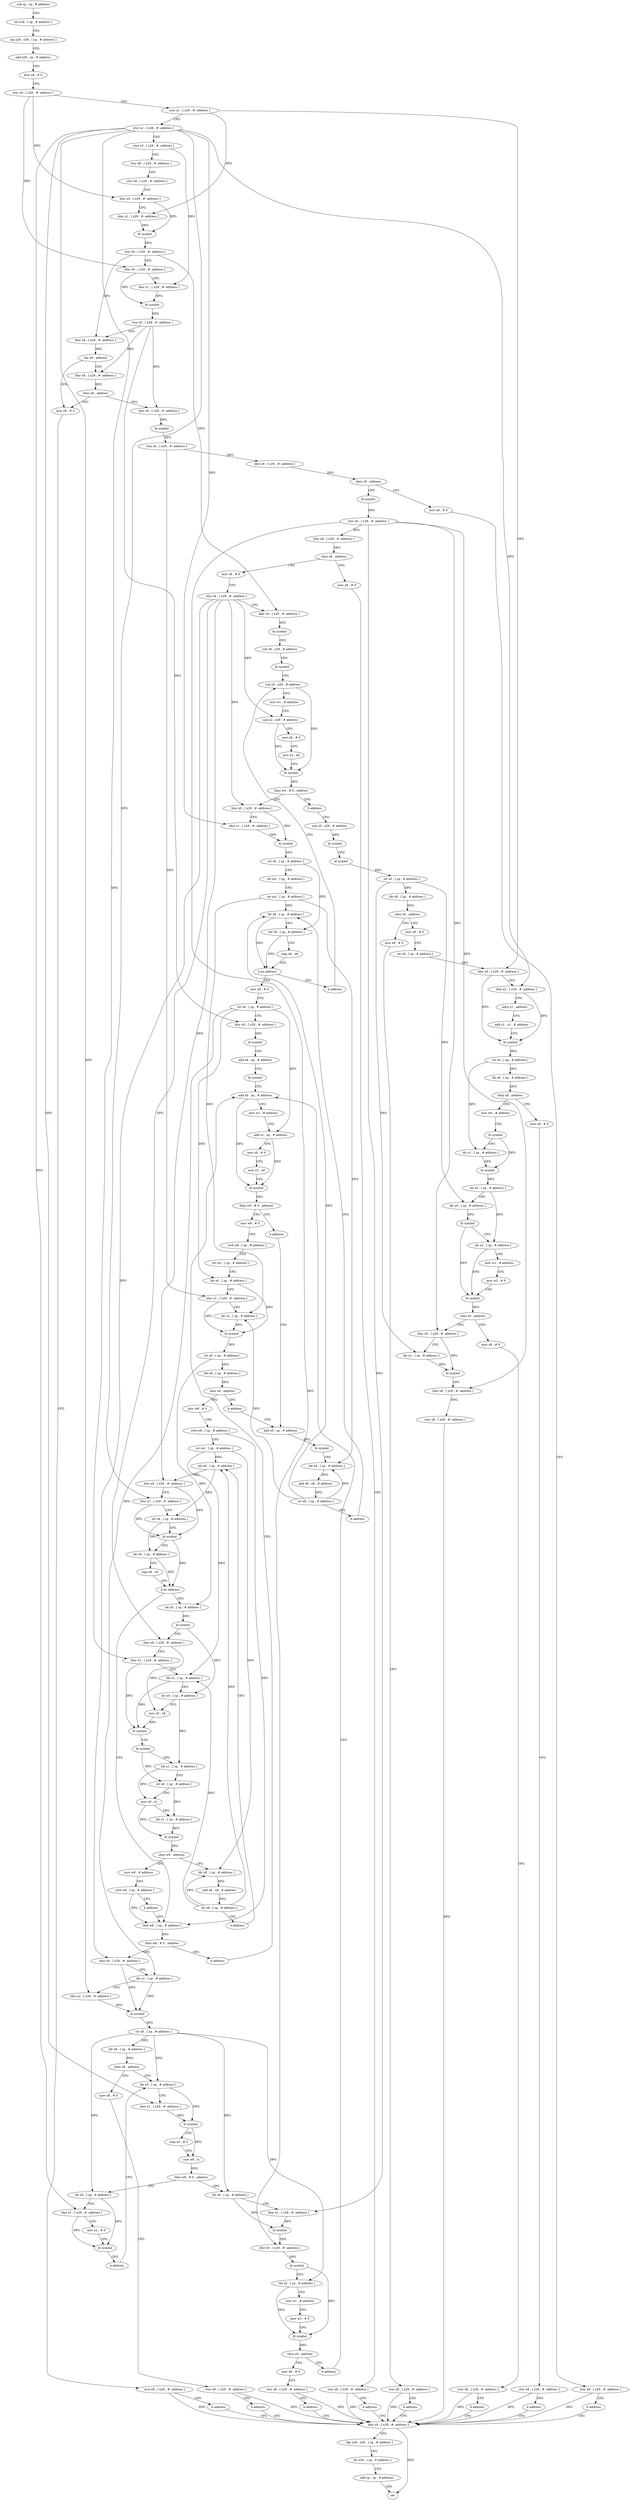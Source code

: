 digraph "func" {
"98704" [label = "sub sp , sp , # address" ]
"98708" [label = "str x28 , [ sp , # address ]" ]
"98712" [label = "stp x29 , x30 , [ sp , # address ]" ]
"98716" [label = "add x29 , sp , # address" ]
"98720" [label = "mov x8 , # 0" ]
"98724" [label = "stur x0 , [ x29 , #- address ]" ]
"98728" [label = "stur x1 , [ x29 , #- address ]" ]
"98732" [label = "stur x2 , [ x29 , #- address ]" ]
"98736" [label = "stur x3 , [ x29 , #- address ]" ]
"98740" [label = "stur x8 , [ x29 , #- address ]" ]
"98744" [label = "stur x8 , [ x29 , #- address ]" ]
"98748" [label = "ldur x0 , [ x29 , #- address ]" ]
"98752" [label = "ldur x1 , [ x29 , #- address ]" ]
"98756" [label = "bl symbol" ]
"98760" [label = "stur x0 , [ x29 , #- address ]" ]
"98764" [label = "ldur x0 , [ x29 , #- address ]" ]
"98768" [label = "ldur x1 , [ x29 , #- address ]" ]
"98772" [label = "bl symbol" ]
"98776" [label = "stur x0 , [ x29 , #- address ]" ]
"98780" [label = "ldur x8 , [ x29 , #- address ]" ]
"98784" [label = "cbz x8 , address" ]
"98796" [label = "mov x8 , # 0" ]
"98788" [label = "ldur x8 , [ x29 , #- address ]" ]
"98800" [label = "stur x8 , [ x29 , #- address ]" ]
"98804" [label = "b address" ]
"99544" [label = "ldur x0 , [ x29 , #- address ]" ]
"98792" [label = "cbnz x8 , address" ]
"98808" [label = "ldur x0 , [ x29 , #- address ]" ]
"99548" [label = "ldp x29 , x30 , [ sp , # address ]" ]
"99552" [label = "ldr x28 , [ sp , # address ]" ]
"99556" [label = "add sp , sp , # address" ]
"99560" [label = "ret" ]
"98812" [label = "bl symbol" ]
"98816" [label = "stur x0 , [ x29 , #- address ]" ]
"98820" [label = "ldur x8 , [ x29 , #- address ]" ]
"98824" [label = "cbnz x8 , address" ]
"98840" [label = "bl symbol" ]
"98828" [label = "mov x8 , # 0" ]
"98844" [label = "stur x0 , [ x29 , #- address ]" ]
"98848" [label = "ldur x8 , [ x29 , #- address ]" ]
"98852" [label = "cbnz x8 , address" ]
"98868" [label = "mov x8 , # 0" ]
"98856" [label = "mov x8 , # 0" ]
"98832" [label = "stur x8 , [ x29 , #- address ]" ]
"98836" [label = "b address" ]
"98872" [label = "stur x8 , [ x29 , #- address ]" ]
"98876" [label = "ldur x0 , [ x29 , #- address ]" ]
"98880" [label = "bl symbol" ]
"98884" [label = "sub x8 , x29 , # address" ]
"98888" [label = "bl symbol" ]
"98892" [label = "sub x0 , x29 , # address" ]
"98860" [label = "stur x8 , [ x29 , #- address ]" ]
"98864" [label = "b address" ]
"98924" [label = "ldur x0 , [ x29 , #- address ]" ]
"98928" [label = "ldur x1 , [ x29 , #- address ]" ]
"98932" [label = "bl symbol" ]
"98936" [label = "str x0 , [ sp , # address ]" ]
"98940" [label = "str xzr , [ sp , # address ]" ]
"98944" [label = "str xzr , [ sp , # address ]" ]
"98948" [label = "ldr x8 , [ sp , # address ]" ]
"98920" [label = "b address" ]
"99376" [label = "sub x0 , x29 , # address" ]
"99372" [label = "b address" ]
"98964" [label = "mov x8 , # 0" ]
"98968" [label = "str x8 , [ sp , # address ]" ]
"98972" [label = "ldur x0 , [ x29 , #- address ]" ]
"98976" [label = "bl symbol" ]
"98980" [label = "add x8 , sp , # address" ]
"98984" [label = "bl symbol" ]
"98988" [label = "add x0 , sp , # address" ]
"99380" [label = "bl symbol" ]
"99384" [label = "bl symbol" ]
"99388" [label = "str x0 , [ sp , # address ]" ]
"99392" [label = "ldr x8 , [ sp , # address ]" ]
"99396" [label = "cbnz x8 , address" ]
"99412" [label = "mov x8 , # 0" ]
"99400" [label = "mov x8 , # 0" ]
"98896" [label = "mov w1 , # address" ]
"98900" [label = "sub x2 , x29 , # address" ]
"98904" [label = "mov x8 , # 0" ]
"98908" [label = "mov x3 , x8" ]
"98912" [label = "bl symbol" ]
"98916" [label = "tbnz w0 , # 0 , address" ]
"99020" [label = "mov w8 , # 0" ]
"99024" [label = "strb w8 , [ sp , # address ]" ]
"99028" [label = "str xzr , [ sp , # address ]" ]
"99032" [label = "ldr x0 , [ sp , # address ]" ]
"99036" [label = "ldur x1 , [ x29 , #- address ]" ]
"99040" [label = "ldr x2 , [ sp , # address ]" ]
"99044" [label = "bl symbol" ]
"99048" [label = "str x0 , [ sp , # address ]" ]
"99052" [label = "ldr x9 , [ sp , # address ]" ]
"99056" [label = "cbnz x9 , address" ]
"99064" [label = "mov w8 , # 0" ]
"99060" [label = "b address" ]
"99016" [label = "b address" ]
"99348" [label = "add x0 , sp , # address" ]
"99416" [label = "str x8 , [ sp , # address ]" ]
"99420" [label = "ldur x0 , [ x29 , #- address ]" ]
"99424" [label = "ldur x2 , [ x29 , #- address ]" ]
"99428" [label = "adrp x1 , address" ]
"99432" [label = "add x1 , x1 , # address" ]
"99436" [label = "bl symbol" ]
"99440" [label = "str x0 , [ sp , # address ]" ]
"99444" [label = "ldr x8 , [ sp , # address ]" ]
"99448" [label = "cbnz x8 , address" ]
"99464" [label = "mov w0 , # address" ]
"99452" [label = "mov x8 , # 0" ]
"99404" [label = "stur x8 , [ x29 , #- address ]" ]
"99408" [label = "b address" ]
"99068" [label = "strb w8 , [ sp , # address ]" ]
"99072" [label = "str xzr , [ sp , # address ]" ]
"99076" [label = "ldr x8 , [ sp , # address ]" ]
"99352" [label = "bl symbol" ]
"99356" [label = "ldr x8 , [ sp , # address ]" ]
"99360" [label = "add x8 , x8 , # address" ]
"99364" [label = "str x8 , [ sp , # address ]" ]
"99368" [label = "b address" ]
"99468" [label = "bl symbol" ]
"99472" [label = "ldr x1 , [ sp , # address ]" ]
"99476" [label = "bl symbol" ]
"99480" [label = "str x0 , [ sp , # address ]" ]
"99484" [label = "ldr x0 , [ sp , # address ]" ]
"99488" [label = "bl symbol" ]
"99492" [label = "ldr x2 , [ sp , # address ]" ]
"99496" [label = "mov w1 , # address" ]
"99500" [label = "mov w3 , # 0" ]
"99504" [label = "bl symbol" ]
"99508" [label = "cbnz x0 , address" ]
"99524" [label = "ldur x0 , [ x29 , #- address ]" ]
"99512" [label = "mov x8 , # 0" ]
"99456" [label = "stur x8 , [ x29 , #- address ]" ]
"99460" [label = "b address" ]
"99196" [label = "ldrb w8 , [ sp , # address ]" ]
"99200" [label = "tbnz w8 , # 0 , address" ]
"99208" [label = "ldur x0 , [ x29 , #- address ]" ]
"99204" [label = "b address" ]
"99108" [label = "ldr x0 , [ sp , # address ]" ]
"99112" [label = "bl symbol" ]
"99116" [label = "ldur x8 , [ x29 , #- address ]" ]
"99120" [label = "ldur x1 , [ x29 , #- address ]" ]
"99124" [label = "ldr x2 , [ sp , # address ]" ]
"99128" [label = "str x0 , [ sp , # address ]" ]
"99132" [label = "mov x0 , x8" ]
"99136" [label = "bl symbol" ]
"99140" [label = "bl symbol" ]
"99144" [label = "ldr x1 , [ sp , # address ]" ]
"99148" [label = "str x0 , [ sp , # address ]" ]
"99152" [label = "mov x0 , x1" ]
"99156" [label = "ldr x1 , [ sp , # address ]" ]
"99160" [label = "bl symbol" ]
"99164" [label = "cbnz w0 , address" ]
"99180" [label = "ldr x8 , [ sp , # address ]" ]
"99168" [label = "mov w8 , # address" ]
"98952" [label = "ldr x9 , [ sp , # address ]" ]
"98956" [label = "cmp x8 , x9" ]
"98960" [label = "b.hs address" ]
"99528" [label = "ldr x1 , [ sp , # address ]" ]
"99532" [label = "bl symbol" ]
"99536" [label = "ldur x8 , [ x29 , #- address ]" ]
"99540" [label = "stur x8 , [ x29 , #- address ]" ]
"99516" [label = "stur x8 , [ x29 , #- address ]" ]
"99520" [label = "b address" ]
"99212" [label = "ldr x1 , [ sp , # address ]" ]
"99216" [label = "ldur x2 , [ x29 , #- address ]" ]
"99220" [label = "bl symbol" ]
"99224" [label = "str x0 , [ sp , # address ]" ]
"99228" [label = "ldr x8 , [ sp , # address ]" ]
"99232" [label = "cbnz x8 , address" ]
"99248" [label = "ldr x0 , [ sp , # address ]" ]
"99236" [label = "mov x8 , # 0" ]
"99184" [label = "add x8 , x8 , # address" ]
"99188" [label = "str x8 , [ sp , # address ]" ]
"99192" [label = "b address" ]
"99172" [label = "strb w8 , [ sp , # address ]" ]
"99176" [label = "b address" ]
"99252" [label = "ldur x1 , [ x29 , #- address ]" ]
"99256" [label = "bl symbol" ]
"99260" [label = "cmp x0 , # 0" ]
"99264" [label = "cset w8 , ls" ]
"99268" [label = "tbnz w8 , # 0 , address" ]
"99292" [label = "ldr x0 , [ sp , # address ]" ]
"99272" [label = "ldr x0 , [ sp , # address ]" ]
"99240" [label = "stur x8 , [ x29 , #- address ]" ]
"99244" [label = "b address" ]
"98992" [label = "mov w1 , # address" ]
"98996" [label = "add x2 , sp , # address" ]
"99000" [label = "mov x8 , # 0" ]
"99004" [label = "mov x3 , x8" ]
"99008" [label = "bl symbol" ]
"99012" [label = "tbnz w0 , # 0 , address" ]
"99080" [label = "ldur x0 , [ x29 , #- address ]" ]
"99084" [label = "ldur x1 , [ x29 , #- address ]" ]
"99088" [label = "str x8 , [ sp , # address ]" ]
"99092" [label = "bl symbol" ]
"99096" [label = "ldr x8 , [ sp , # address ]" ]
"99100" [label = "cmp x8 , x0" ]
"99104" [label = "b.hs address" ]
"99296" [label = "ldur x1 , [ x29 , #- address ]" ]
"99300" [label = "bl symbol" ]
"99304" [label = "ldur x0 , [ x29 , #- address ]" ]
"99308" [label = "bl symbol" ]
"99312" [label = "ldr x2 , [ sp , # address ]" ]
"99316" [label = "mov w1 , # address" ]
"99320" [label = "mov w3 , # 0" ]
"99324" [label = "bl symbol" ]
"99328" [label = "cbnz x0 , address" ]
"99344" [label = "b address" ]
"99332" [label = "mov x8 , # 0" ]
"99276" [label = "ldur x1 , [ x29 , #- address ]" ]
"99280" [label = "mov x2 , # 0" ]
"99284" [label = "bl symbol" ]
"99288" [label = "b address" ]
"99336" [label = "stur x8 , [ x29 , #- address ]" ]
"99340" [label = "b address" ]
"98704" -> "98708" [ label = "CFG" ]
"98708" -> "98712" [ label = "CFG" ]
"98712" -> "98716" [ label = "CFG" ]
"98716" -> "98720" [ label = "CFG" ]
"98720" -> "98724" [ label = "CFG" ]
"98724" -> "98728" [ label = "CFG" ]
"98724" -> "98748" [ label = "DFG" ]
"98724" -> "98764" [ label = "DFG" ]
"98728" -> "98732" [ label = "CFG" ]
"98728" -> "98752" [ label = "DFG" ]
"98728" -> "99420" [ label = "DFG" ]
"98732" -> "98736" [ label = "CFG" ]
"98732" -> "98928" [ label = "DFG" ]
"98732" -> "99424" [ label = "DFG" ]
"98732" -> "99084" [ label = "DFG" ]
"98732" -> "99120" [ label = "DFG" ]
"98732" -> "99216" [ label = "DFG" ]
"98732" -> "99252" [ label = "DFG" ]
"98732" -> "99276" [ label = "DFG" ]
"98736" -> "98740" [ label = "CFG" ]
"98736" -> "98768" [ label = "DFG" ]
"98740" -> "98744" [ label = "CFG" ]
"98744" -> "98748" [ label = "CFG" ]
"98748" -> "98752" [ label = "CFG" ]
"98748" -> "98756" [ label = "DFG" ]
"98752" -> "98756" [ label = "DFG" ]
"98756" -> "98760" [ label = "DFG" ]
"98760" -> "98764" [ label = "CFG" ]
"98760" -> "98780" [ label = "DFG" ]
"98760" -> "98876" [ label = "DFG" ]
"98764" -> "98768" [ label = "CFG" ]
"98764" -> "98772" [ label = "DFG" ]
"98768" -> "98772" [ label = "DFG" ]
"98772" -> "98776" [ label = "DFG" ]
"98776" -> "98780" [ label = "CFG" ]
"98776" -> "98788" [ label = "DFG" ]
"98776" -> "98808" [ label = "DFG" ]
"98776" -> "98972" [ label = "DFG" ]
"98780" -> "98784" [ label = "DFG" ]
"98784" -> "98796" [ label = "CFG" ]
"98784" -> "98788" [ label = "CFG" ]
"98796" -> "98800" [ label = "CFG" ]
"98788" -> "98792" [ label = "DFG" ]
"98800" -> "98804" [ label = "CFG" ]
"98800" -> "99544" [ label = "DFG" ]
"98804" -> "99544" [ label = "CFG" ]
"99544" -> "99548" [ label = "CFG" ]
"99544" -> "99560" [ label = "DFG" ]
"98792" -> "98808" [ label = "CFG" ]
"98792" -> "98796" [ label = "CFG" ]
"98808" -> "98812" [ label = "DFG" ]
"99548" -> "99552" [ label = "CFG" ]
"99552" -> "99556" [ label = "CFG" ]
"99556" -> "99560" [ label = "CFG" ]
"98812" -> "98816" [ label = "DFG" ]
"98816" -> "98820" [ label = "DFG" ]
"98816" -> "99036" [ label = "DFG" ]
"98820" -> "98824" [ label = "DFG" ]
"98824" -> "98840" [ label = "CFG" ]
"98824" -> "98828" [ label = "CFG" ]
"98840" -> "98844" [ label = "DFG" ]
"98828" -> "98832" [ label = "CFG" ]
"98844" -> "98848" [ label = "DFG" ]
"98844" -> "99524" [ label = "DFG" ]
"98844" -> "99536" [ label = "DFG" ]
"98844" -> "99296" [ label = "DFG" ]
"98844" -> "99304" [ label = "DFG" ]
"98848" -> "98852" [ label = "DFG" ]
"98852" -> "98868" [ label = "CFG" ]
"98852" -> "98856" [ label = "CFG" ]
"98868" -> "98872" [ label = "CFG" ]
"98856" -> "98860" [ label = "CFG" ]
"98832" -> "98836" [ label = "CFG" ]
"98832" -> "99544" [ label = "DFG" ]
"98836" -> "99544" [ label = "CFG" ]
"98872" -> "98876" [ label = "CFG" ]
"98872" -> "98924" [ label = "DFG" ]
"98872" -> "99080" [ label = "DFG" ]
"98872" -> "99116" [ label = "DFG" ]
"98872" -> "99208" [ label = "DFG" ]
"98872" -> "98900" [ label = "DFG" ]
"98876" -> "98880" [ label = "DFG" ]
"98880" -> "98884" [ label = "CFG" ]
"98884" -> "98888" [ label = "CFG" ]
"98888" -> "98892" [ label = "CFG" ]
"98892" -> "98896" [ label = "CFG" ]
"98892" -> "98912" [ label = "DFG" ]
"98860" -> "98864" [ label = "CFG" ]
"98860" -> "99544" [ label = "DFG" ]
"98864" -> "99544" [ label = "CFG" ]
"98924" -> "98928" [ label = "CFG" ]
"98924" -> "98932" [ label = "DFG" ]
"98928" -> "98932" [ label = "DFG" ]
"98932" -> "98936" [ label = "DFG" ]
"98936" -> "98940" [ label = "CFG" ]
"98936" -> "98952" [ label = "DFG" ]
"98940" -> "98944" [ label = "CFG" ]
"98944" -> "98948" [ label = "DFG" ]
"98944" -> "99040" [ label = "DFG" ]
"98944" -> "99356" [ label = "DFG" ]
"98948" -> "98952" [ label = "CFG" ]
"98948" -> "98960" [ label = "DFG" ]
"98920" -> "99376" [ label = "CFG" ]
"99376" -> "99380" [ label = "DFG" ]
"99372" -> "98892" [ label = "CFG" ]
"98964" -> "98968" [ label = "CFG" ]
"98968" -> "98972" [ label = "CFG" ]
"98968" -> "99032" [ label = "DFG" ]
"98968" -> "99212" [ label = "DFG" ]
"98968" -> "98996" [ label = "DFG" ]
"98972" -> "98976" [ label = "DFG" ]
"98976" -> "98980" [ label = "CFG" ]
"98980" -> "98984" [ label = "CFG" ]
"98984" -> "98988" [ label = "CFG" ]
"98988" -> "98992" [ label = "CFG" ]
"98988" -> "99008" [ label = "DFG" ]
"99380" -> "99384" [ label = "CFG" ]
"99384" -> "99388" [ label = "DFG" ]
"99388" -> "99392" [ label = "DFG" ]
"99388" -> "99484" [ label = "DFG" ]
"99388" -> "99528" [ label = "DFG" ]
"99392" -> "99396" [ label = "DFG" ]
"99396" -> "99412" [ label = "CFG" ]
"99396" -> "99400" [ label = "CFG" ]
"99412" -> "99416" [ label = "CFG" ]
"99400" -> "99404" [ label = "CFG" ]
"98896" -> "98900" [ label = "CFG" ]
"98900" -> "98904" [ label = "CFG" ]
"98900" -> "98912" [ label = "DFG" ]
"98904" -> "98908" [ label = "CFG" ]
"98908" -> "98912" [ label = "CFG" ]
"98912" -> "98916" [ label = "DFG" ]
"98916" -> "98924" [ label = "CFG" ]
"98916" -> "98920" [ label = "CFG" ]
"99020" -> "99024" [ label = "CFG" ]
"99024" -> "99028" [ label = "CFG" ]
"99028" -> "99032" [ label = "CFG" ]
"99032" -> "99036" [ label = "CFG" ]
"99032" -> "99044" [ label = "DFG" ]
"99036" -> "99040" [ label = "CFG" ]
"99036" -> "99044" [ label = "DFG" ]
"99040" -> "99044" [ label = "DFG" ]
"99044" -> "99048" [ label = "DFG" ]
"99048" -> "99052" [ label = "DFG" ]
"99048" -> "99108" [ label = "DFG" ]
"99052" -> "99056" [ label = "DFG" ]
"99056" -> "99064" [ label = "CFG" ]
"99056" -> "99060" [ label = "CFG" ]
"99064" -> "99068" [ label = "CFG" ]
"99060" -> "99348" [ label = "CFG" ]
"99016" -> "99348" [ label = "CFG" ]
"99348" -> "99352" [ label = "DFG" ]
"99416" -> "99420" [ label = "CFG" ]
"99420" -> "99424" [ label = "CFG" ]
"99420" -> "99436" [ label = "DFG" ]
"99424" -> "99428" [ label = "CFG" ]
"99424" -> "99436" [ label = "DFG" ]
"99428" -> "99432" [ label = "CFG" ]
"99432" -> "99436" [ label = "CFG" ]
"99436" -> "99440" [ label = "DFG" ]
"99440" -> "99444" [ label = "DFG" ]
"99440" -> "99472" [ label = "DFG" ]
"99444" -> "99448" [ label = "DFG" ]
"99448" -> "99464" [ label = "CFG" ]
"99448" -> "99452" [ label = "CFG" ]
"99464" -> "99468" [ label = "CFG" ]
"99452" -> "99456" [ label = "CFG" ]
"99404" -> "99408" [ label = "CFG" ]
"99404" -> "99544" [ label = "DFG" ]
"99408" -> "99544" [ label = "CFG" ]
"99068" -> "99072" [ label = "CFG" ]
"99068" -> "99196" [ label = "DFG" ]
"99072" -> "99076" [ label = "DFG" ]
"99072" -> "99124" [ label = "DFG" ]
"99072" -> "99180" [ label = "DFG" ]
"99076" -> "99080" [ label = "CFG" ]
"99076" -> "99088" [ label = "DFG" ]
"99352" -> "99356" [ label = "CFG" ]
"99356" -> "99360" [ label = "DFG" ]
"99360" -> "99364" [ label = "DFG" ]
"99364" -> "99368" [ label = "CFG" ]
"99364" -> "98948" [ label = "DFG" ]
"99364" -> "99040" [ label = "DFG" ]
"99364" -> "99356" [ label = "DFG" ]
"99368" -> "98948" [ label = "CFG" ]
"99468" -> "99472" [ label = "CFG" ]
"99468" -> "99476" [ label = "DFG" ]
"99472" -> "99476" [ label = "DFG" ]
"99476" -> "99480" [ label = "DFG" ]
"99480" -> "99484" [ label = "CFG" ]
"99480" -> "99492" [ label = "DFG" ]
"99484" -> "99488" [ label = "DFG" ]
"99488" -> "99492" [ label = "CFG" ]
"99488" -> "99504" [ label = "DFG" ]
"99492" -> "99496" [ label = "CFG" ]
"99492" -> "99504" [ label = "DFG" ]
"99496" -> "99500" [ label = "CFG" ]
"99500" -> "99504" [ label = "CFG" ]
"99504" -> "99508" [ label = "DFG" ]
"99508" -> "99524" [ label = "CFG" ]
"99508" -> "99512" [ label = "CFG" ]
"99524" -> "99528" [ label = "CFG" ]
"99524" -> "99532" [ label = "DFG" ]
"99512" -> "99516" [ label = "CFG" ]
"99456" -> "99460" [ label = "CFG" ]
"99456" -> "99544" [ label = "DFG" ]
"99460" -> "99544" [ label = "CFG" ]
"99196" -> "99200" [ label = "DFG" ]
"99200" -> "99208" [ label = "CFG" ]
"99200" -> "99204" [ label = "CFG" ]
"99208" -> "99212" [ label = "CFG" ]
"99208" -> "99220" [ label = "DFG" ]
"99204" -> "98988" [ label = "CFG" ]
"99108" -> "99112" [ label = "DFG" ]
"99112" -> "99116" [ label = "CFG" ]
"99112" -> "99128" [ label = "DFG" ]
"99116" -> "99120" [ label = "CFG" ]
"99116" -> "99132" [ label = "DFG" ]
"99120" -> "99124" [ label = "CFG" ]
"99120" -> "99136" [ label = "DFG" ]
"99124" -> "99128" [ label = "CFG" ]
"99124" -> "99136" [ label = "DFG" ]
"99128" -> "99132" [ label = "CFG" ]
"99128" -> "99144" [ label = "DFG" ]
"99132" -> "99136" [ label = "DFG" ]
"99136" -> "99140" [ label = "CFG" ]
"99140" -> "99144" [ label = "CFG" ]
"99140" -> "99148" [ label = "DFG" ]
"99144" -> "99148" [ label = "CFG" ]
"99144" -> "99152" [ label = "DFG" ]
"99148" -> "99152" [ label = "CFG" ]
"99148" -> "99156" [ label = "DFG" ]
"99152" -> "99156" [ label = "CFG" ]
"99152" -> "99160" [ label = "DFG" ]
"99156" -> "99160" [ label = "DFG" ]
"99160" -> "99164" [ label = "DFG" ]
"99164" -> "99180" [ label = "CFG" ]
"99164" -> "99168" [ label = "CFG" ]
"99180" -> "99184" [ label = "DFG" ]
"99168" -> "99172" [ label = "CFG" ]
"98952" -> "98956" [ label = "CFG" ]
"98952" -> "98960" [ label = "DFG" ]
"98956" -> "98960" [ label = "CFG" ]
"98960" -> "99372" [ label = "CFG" ]
"98960" -> "98964" [ label = "CFG" ]
"99528" -> "99532" [ label = "DFG" ]
"99532" -> "99536" [ label = "CFG" ]
"99536" -> "99540" [ label = "DFG" ]
"99540" -> "99544" [ label = "DFG" ]
"99516" -> "99520" [ label = "CFG" ]
"99516" -> "99544" [ label = "DFG" ]
"99520" -> "99544" [ label = "CFG" ]
"99212" -> "99216" [ label = "CFG" ]
"99212" -> "99220" [ label = "DFG" ]
"99216" -> "99220" [ label = "DFG" ]
"99220" -> "99224" [ label = "DFG" ]
"99224" -> "99228" [ label = "DFG" ]
"99224" -> "99248" [ label = "DFG" ]
"99224" -> "99292" [ label = "DFG" ]
"99224" -> "99312" [ label = "DFG" ]
"99224" -> "99272" [ label = "DFG" ]
"99228" -> "99232" [ label = "DFG" ]
"99232" -> "99248" [ label = "CFG" ]
"99232" -> "99236" [ label = "CFG" ]
"99248" -> "99252" [ label = "CFG" ]
"99248" -> "99256" [ label = "DFG" ]
"99236" -> "99240" [ label = "CFG" ]
"99184" -> "99188" [ label = "DFG" ]
"99188" -> "99192" [ label = "CFG" ]
"99188" -> "99076" [ label = "DFG" ]
"99188" -> "99124" [ label = "DFG" ]
"99188" -> "99180" [ label = "DFG" ]
"99192" -> "99076" [ label = "CFG" ]
"99172" -> "99176" [ label = "CFG" ]
"99172" -> "99196" [ label = "DFG" ]
"99176" -> "99196" [ label = "CFG" ]
"99252" -> "99256" [ label = "DFG" ]
"99256" -> "99260" [ label = "CFG" ]
"99256" -> "99264" [ label = "DFG" ]
"99260" -> "99264" [ label = "CFG" ]
"99264" -> "99268" [ label = "DFG" ]
"99268" -> "99292" [ label = "CFG" ]
"99268" -> "99272" [ label = "CFG" ]
"99292" -> "99296" [ label = "CFG" ]
"99292" -> "99300" [ label = "DFG" ]
"99272" -> "99276" [ label = "CFG" ]
"99272" -> "99284" [ label = "DFG" ]
"99240" -> "99244" [ label = "CFG" ]
"99240" -> "99544" [ label = "DFG" ]
"99244" -> "99544" [ label = "CFG" ]
"98992" -> "98996" [ label = "CFG" ]
"98996" -> "99000" [ label = "CFG" ]
"98996" -> "99008" [ label = "DFG" ]
"99000" -> "99004" [ label = "CFG" ]
"99004" -> "99008" [ label = "CFG" ]
"99008" -> "99012" [ label = "DFG" ]
"99012" -> "99020" [ label = "CFG" ]
"99012" -> "99016" [ label = "CFG" ]
"99080" -> "99084" [ label = "CFG" ]
"99080" -> "99092" [ label = "DFG" ]
"99084" -> "99088" [ label = "CFG" ]
"99084" -> "99092" [ label = "DFG" ]
"99088" -> "99092" [ label = "CFG" ]
"99088" -> "99096" [ label = "DFG" ]
"99092" -> "99096" [ label = "CFG" ]
"99092" -> "99104" [ label = "DFG" ]
"99096" -> "99100" [ label = "CFG" ]
"99096" -> "99104" [ label = "DFG" ]
"99100" -> "99104" [ label = "CFG" ]
"99104" -> "99196" [ label = "CFG" ]
"99104" -> "99108" [ label = "CFG" ]
"99296" -> "99300" [ label = "DFG" ]
"99300" -> "99304" [ label = "CFG" ]
"99304" -> "99308" [ label = "DFG" ]
"99308" -> "99312" [ label = "CFG" ]
"99308" -> "99324" [ label = "DFG" ]
"99312" -> "99316" [ label = "CFG" ]
"99312" -> "99324" [ label = "DFG" ]
"99316" -> "99320" [ label = "CFG" ]
"99320" -> "99324" [ label = "CFG" ]
"99324" -> "99328" [ label = "DFG" ]
"99328" -> "99344" [ label = "CFG" ]
"99328" -> "99332" [ label = "CFG" ]
"99344" -> "98988" [ label = "CFG" ]
"99332" -> "99336" [ label = "CFG" ]
"99276" -> "99280" [ label = "CFG" ]
"99276" -> "99284" [ label = "DFG" ]
"99280" -> "99284" [ label = "CFG" ]
"99284" -> "99288" [ label = "CFG" ]
"99288" -> "99248" [ label = "CFG" ]
"99336" -> "99340" [ label = "CFG" ]
"99336" -> "99544" [ label = "DFG" ]
"99340" -> "99544" [ label = "CFG" ]
}
